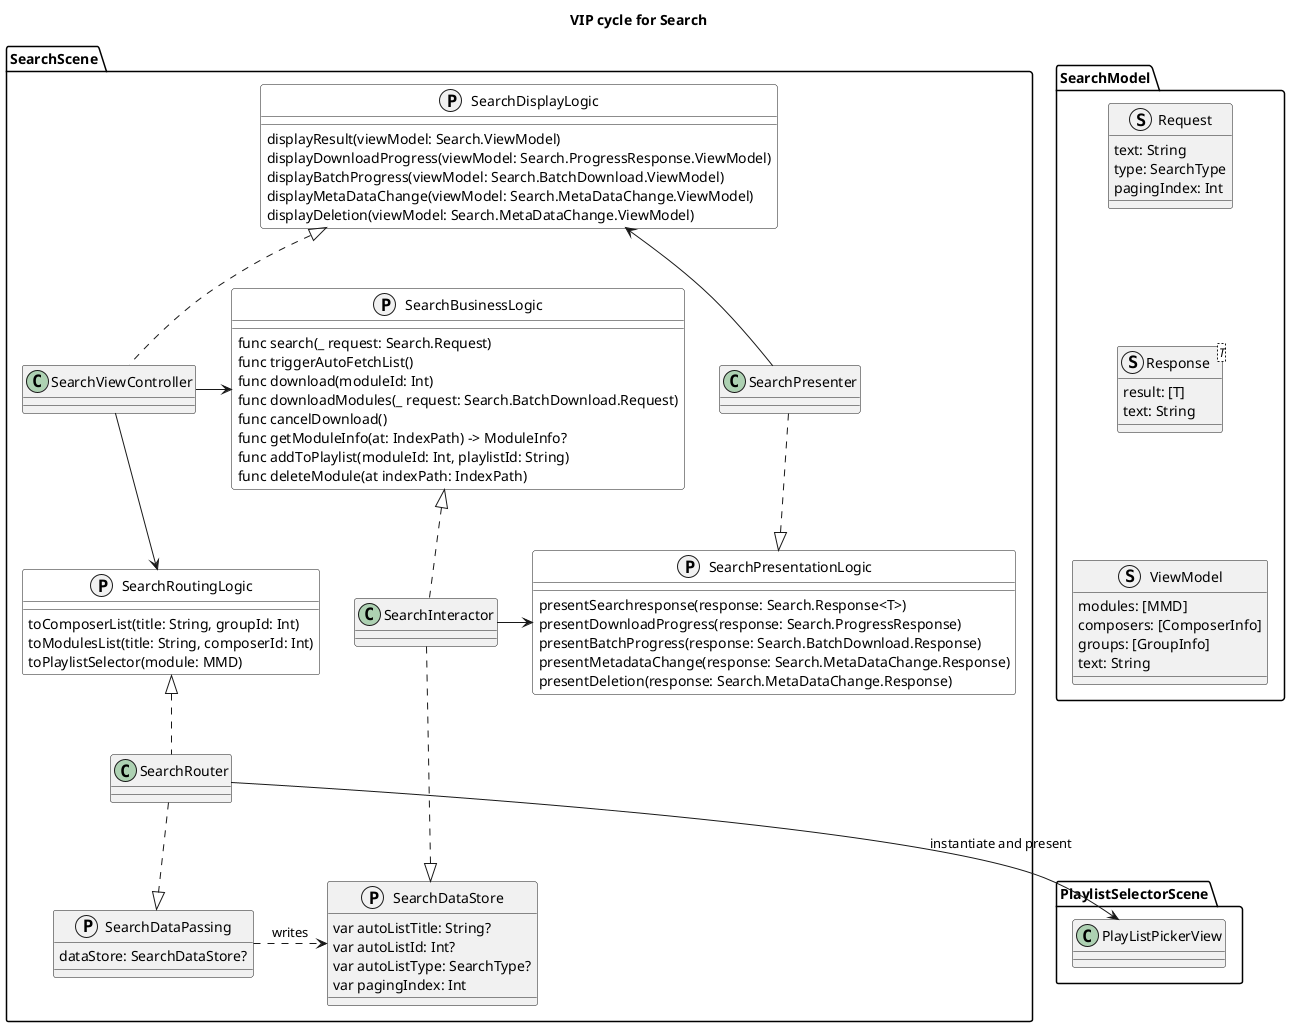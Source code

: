 @startuml SearchScene

title VIP cycle for Search

allowmixing

package SearchScene {
protocol SearchRoutingLogic #white {
  toComposerList(title: String, groupId: Int)
  toModulesList(title: String, composerId: Int)
  toPlaylistSelector(module: MMD)
}

protocol SearchPresentationLogic #white
{
  presentSearchresponse(response: Search.Response<T>)
  presentDownloadProgress(response: Search.ProgressResponse)
  presentBatchProgress(response: Search.BatchDownload.Response)
  presentMetadataChange(response: Search.MetaDataChange.Response)
  presentDeletion(response: Search.MetaDataChange.Response)
}

protocol SearchDataStore {
  var autoListTitle: String?
  var autoListId: Int?
  var autoListType: SearchType?
  var pagingIndex: Int
}

protocol SearchBusinessLogic #white
{
  func search(_ request: Search.Request)
  func triggerAutoFetchList()
  func download(moduleId: Int)
  func downloadModules(_ request: Search.BatchDownload.Request)
  func cancelDownload()
  func getModuleInfo(at: IndexPath) -> ModuleInfo?
  func addToPlaylist(moduleId: Int, playlistId: String)
  func deleteModule(at indexPath: IndexPath)
}

protocol SearchDisplayLogic #white {
  displayResult(viewModel: Search.ViewModel)
  displayDownloadProgress(viewModel: Search.ProgressResponse.ViewModel)
  displayBatchProgress(viewModel: Search.BatchDownload.ViewModel)
  displayMetaDataChange(viewModel: Search.MetaDataChange.ViewModel)
  displayDeletion(viewModel: Search.MetaDataChange.ViewModel)
}

protocol SearchDataPassing {
  dataStore: SearchDataStore?
}

class SearchViewController implements SearchDisplayLogic 
class SearchInteractor implements SearchBusinessLogic
class SearchPresenter 
class SearchRouter implements SearchRoutingLogic

SearchPresenter -.|> SearchPresentationLogic
SearchViewController -> SearchBusinessLogic
SearchPresenter -up-> SearchDisplayLogic
SearchInteractor -> SearchPresentationLogic
SearchViewController -down-> SearchRoutingLogic
SearchInteractor .down-|> SearchDataStore
SearchRouter .-|> SearchDataPassing
SearchDataPassing .> SearchDataStore : writes
}

package SearchModel {
  struct ViewModel {
    modules: [MMD]
    composers: [ComposerInfo]
    groups: [GroupInfo]
    text: String
  }
  struct Request {
    text: String
    type: SearchType
    pagingIndex: Int
  }

  struct Response<T> {
    result: [T]
    text: String
  }

  Request-[hidden]down-Response
  Response-[hidden]down-ViewModel
}

package PlaylistSelectorScene {
  class PlayListPickerView {}
}

SearchRouter --> PlayListPickerView : instantiate and present
'SearchRouter --> SearchViewController : instantiate and present

@enduml